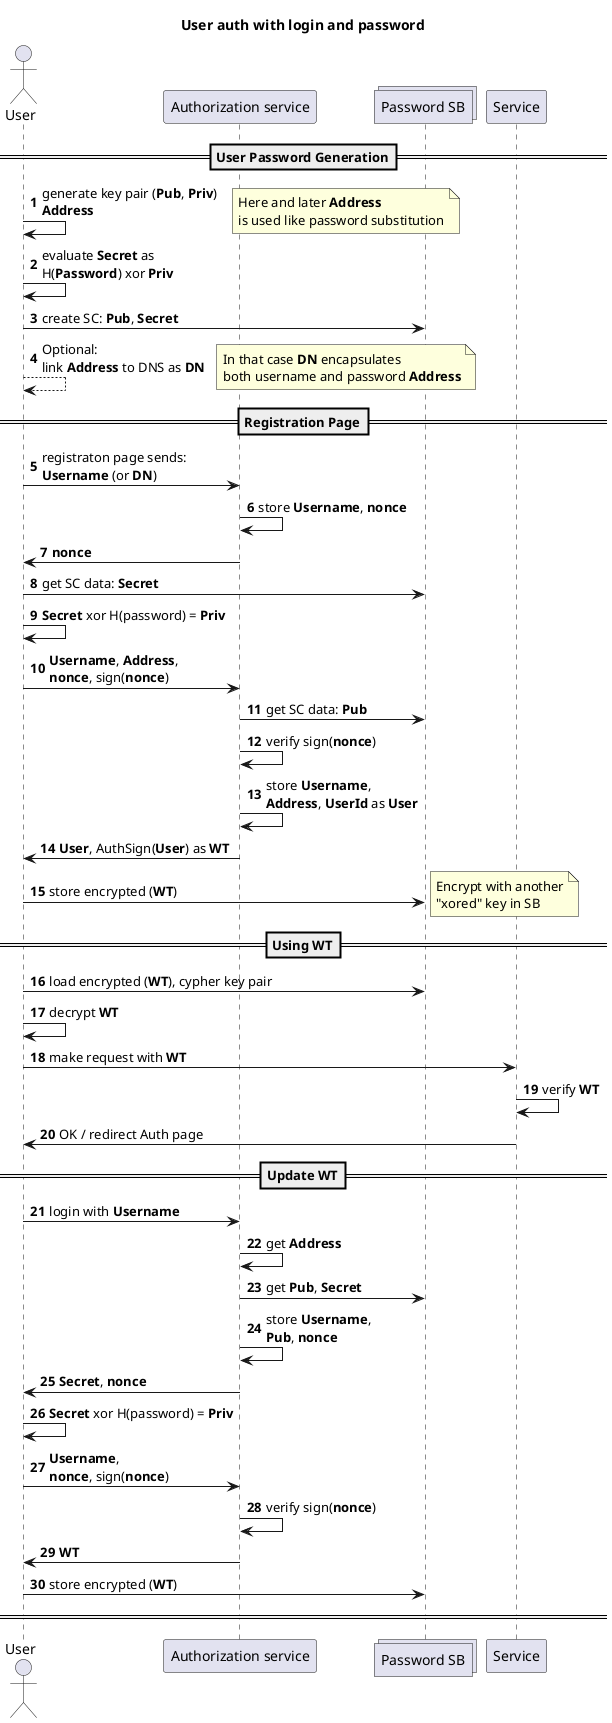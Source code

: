 @startuml
'https://plantuml.com/sequence-diagram

title User auth with login and password

autonumber

actor User
participant Auth as "Authorization service"
collections Pwd as "Password SB"
participant App as "Service"

==User Password Generation==

User -> User : generate key pair (<b>Pub</b>, <b>Priv</b>) \n\
<b>Address</b>
note right
    Here and later <b>Address</b>
    is used like password substitution
end note

User -> User : evaluate <b>Secret</b> as\n\
H(<b>Password</b>) xor <b>Priv</b>

User -> Pwd : create SC: <b>Pub</b>, <b>Secret</b>
User --> User : Optional: \n\
link <b>Address</b> to DNS as <b>DN</b>
note right
    In that case <b>DN</b> encapsulates
    both username and password <b>Address</b>
end note

==Registration Page==

User -> Auth : registraton page sends: \n\
<b>Username</b> (or <b>DN</b>)

Auth -> Auth : store <b>Username</b>, <b>nonce</b>
Auth -> User : <b>nonce</b>

User -> Pwd : get SC data: <b>Secret</b>
User -> User : <b>Secret</b> xor H(password) = <b>Priv</b>
User -> Auth : <b>Username</b>, <b>Address</b>, \n\
<b>nonce</b>, sign(<b>nonce</b>)

Auth -> Pwd : get SC data: <b>Pub</b>

Auth -> Auth : verify sign(<b>nonce</b>)
Auth -> Auth : store <b>Username</b>, \n\
<b>Address</b>, <b>UserId</b> as <b>User</b>
Auth -> User : <b>User</b>, AuthSign(<b>User</b>) as <b>WT</b>

User -> Pwd : store encrypted (<b>WT</b>)
note right
    Encrypt with another
    "xored" key in SB
end note

==Using WT==

User -> Pwd : load encrypted (<b>WT</b>), cypher key pair
User -> User : decrypt <b>WT</b>
User -> App : make request with <b>WT</b>

App -> App : verify <b>WT</b>
App -> User : OK / redirect Auth page

==Update WT==

User -> Auth : login with <b>Username</b>

Auth -> Auth : get <b>Address</b>
Auth -> Pwd : get <b>Pub</b>, <b>Secret</b>
Auth -> Auth : store <b>Username</b>, \n\
<b>Pub</b>, <b>nonce</b>
Auth -> User : <b>Secret</b>, <b>nonce</b>

User -> User : <b>Secret</b> xor H(password) = <b>Priv</b>
User -> Auth : <b>Username</b>, \n\
<b>nonce</b>, sign(<b>nonce</b>)

Auth -> Auth : verify sign(<b>nonce</b>)
Auth -> User : <b>WT</b>

User -> Pwd : store encrypted (<b>WT</b>)
====

@enduml